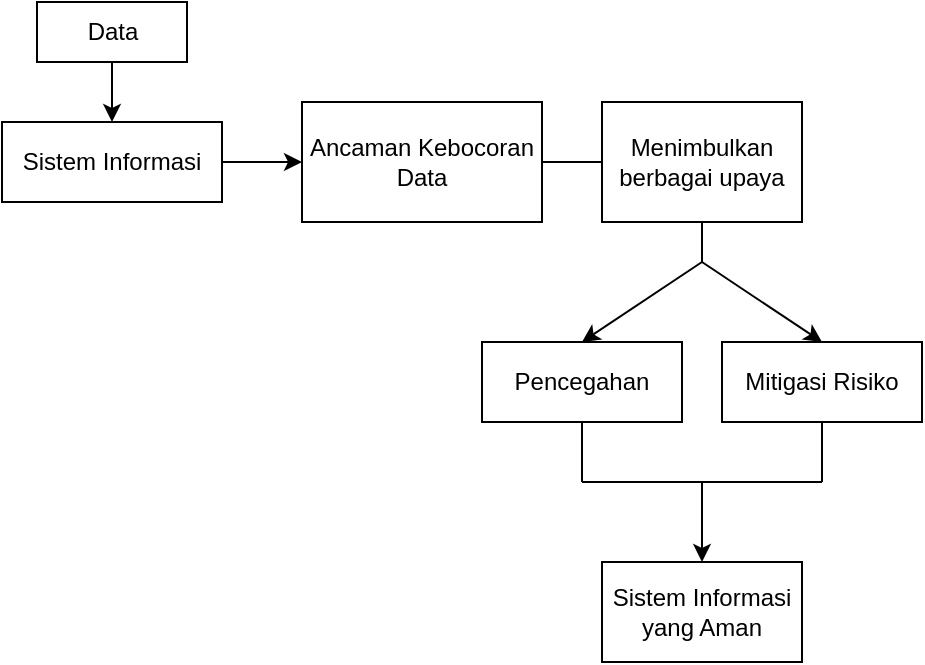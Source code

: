 <mxfile version="20.4.0" type="github">
  <diagram id="pLPMzB_FQ0jomP-fBI41" name="Page-1">
    <mxGraphModel dx="1421" dy="786" grid="1" gridSize="10" guides="1" tooltips="1" connect="1" arrows="1" fold="1" page="1" pageScale="1" pageWidth="850" pageHeight="1100" math="0" shadow="0">
      <root>
        <mxCell id="0" />
        <mxCell id="1" parent="0" />
        <mxCell id="ZlEkeOueZy00jaCgnQG3-1" value="Data" style="rectangle;whiteSpace=wrap;html=1;" vertex="1" parent="1">
          <mxGeometry x="127.5" y="170" width="75" height="30" as="geometry" />
        </mxCell>
        <mxCell id="ZlEkeOueZy00jaCgnQG3-2" value="Sistem Informasi" style="rectangle;whiteSpace=wrap;html=1;" vertex="1" parent="1">
          <mxGeometry x="110" y="230" width="110" height="40" as="geometry" />
        </mxCell>
        <mxCell id="ZlEkeOueZy00jaCgnQG3-3" value="" style="endArrow=classic;html=1;rounded=0;entryX=0.5;entryY=0;entryDx=0;entryDy=0;exitX=0.5;exitY=1;exitDx=0;exitDy=0;" edge="1" parent="1" source="ZlEkeOueZy00jaCgnQG3-1" target="ZlEkeOueZy00jaCgnQG3-2">
          <mxGeometry width="50" height="50" relative="1" as="geometry">
            <mxPoint x="160" y="320" as="sourcePoint" />
            <mxPoint x="235" y="380" as="targetPoint" />
          </mxGeometry>
        </mxCell>
        <mxCell id="ZlEkeOueZy00jaCgnQG3-7" value="Ancaman Kebocoran Data" style="rounded=0;whiteSpace=wrap;html=1;" vertex="1" parent="1">
          <mxGeometry x="260" y="220" width="120" height="60" as="geometry" />
        </mxCell>
        <mxCell id="ZlEkeOueZy00jaCgnQG3-9" value="" style="endArrow=classic;html=1;rounded=0;exitX=1;exitY=0.5;exitDx=0;exitDy=0;entryX=0;entryY=0.5;entryDx=0;entryDy=0;" edge="1" parent="1" source="ZlEkeOueZy00jaCgnQG3-2" target="ZlEkeOueZy00jaCgnQG3-7">
          <mxGeometry width="50" height="50" relative="1" as="geometry">
            <mxPoint x="320" y="410" as="sourcePoint" />
            <mxPoint x="370" y="360" as="targetPoint" />
          </mxGeometry>
        </mxCell>
        <mxCell id="ZlEkeOueZy00jaCgnQG3-12" value="Menimbulkan berbagai upaya" style="rectangle;html=1;strokeColor=default;fillColor=default;align=center;verticalAlign=middle;whiteSpace=wrap;rounded=0;" vertex="1" parent="1">
          <mxGeometry x="410" y="220" width="100" height="60" as="geometry" />
        </mxCell>
        <mxCell id="ZlEkeOueZy00jaCgnQG3-13" value="" style="endArrow=none;html=1;rounded=0;entryX=0;entryY=0.5;entryDx=0;entryDy=0;exitX=1;exitY=0.5;exitDx=0;exitDy=0;" edge="1" parent="1" source="ZlEkeOueZy00jaCgnQG3-7" target="ZlEkeOueZy00jaCgnQG3-12">
          <mxGeometry width="50" height="50" relative="1" as="geometry">
            <mxPoint x="320" y="400" as="sourcePoint" />
            <mxPoint x="370" y="350" as="targetPoint" />
          </mxGeometry>
        </mxCell>
        <mxCell id="ZlEkeOueZy00jaCgnQG3-14" value="Pencegahan" style="rounded=0;whiteSpace=wrap;html=1;" vertex="1" parent="1">
          <mxGeometry x="350" y="340" width="100" height="40" as="geometry" />
        </mxCell>
        <mxCell id="ZlEkeOueZy00jaCgnQG3-15" value="Mitigasi Risiko" style="rounded=0;whiteSpace=wrap;html=1;" vertex="1" parent="1">
          <mxGeometry x="470" y="340" width="100" height="40" as="geometry" />
        </mxCell>
        <mxCell id="ZlEkeOueZy00jaCgnQG3-18" value="" style="endArrow=none;html=1;rounded=0;exitX=0.5;exitY=1;exitDx=0;exitDy=0;" edge="1" parent="1" source="ZlEkeOueZy00jaCgnQG3-12">
          <mxGeometry width="50" height="50" relative="1" as="geometry">
            <mxPoint x="510" y="250" as="sourcePoint" />
            <mxPoint x="460" y="300" as="targetPoint" />
          </mxGeometry>
        </mxCell>
        <mxCell id="ZlEkeOueZy00jaCgnQG3-20" value="" style="endArrow=classic;html=1;rounded=0;entryX=0.5;entryY=0;entryDx=0;entryDy=0;" edge="1" parent="1" target="ZlEkeOueZy00jaCgnQG3-14">
          <mxGeometry width="50" height="50" relative="1" as="geometry">
            <mxPoint x="460" y="300" as="sourcePoint" />
            <mxPoint x="370" y="350" as="targetPoint" />
          </mxGeometry>
        </mxCell>
        <mxCell id="ZlEkeOueZy00jaCgnQG3-21" value="" style="endArrow=classic;html=1;rounded=0;entryX=0.5;entryY=0;entryDx=0;entryDy=0;" edge="1" parent="1" target="ZlEkeOueZy00jaCgnQG3-15">
          <mxGeometry width="50" height="50" relative="1" as="geometry">
            <mxPoint x="460" y="300" as="sourcePoint" />
            <mxPoint x="460" y="440" as="targetPoint" />
          </mxGeometry>
        </mxCell>
        <mxCell id="ZlEkeOueZy00jaCgnQG3-25" value="" style="endArrow=none;html=1;rounded=0;entryX=0.5;entryY=1;entryDx=0;entryDy=0;" edge="1" parent="1" target="ZlEkeOueZy00jaCgnQG3-14">
          <mxGeometry width="50" height="50" relative="1" as="geometry">
            <mxPoint x="400" y="410" as="sourcePoint" />
            <mxPoint x="370" y="350" as="targetPoint" />
          </mxGeometry>
        </mxCell>
        <mxCell id="ZlEkeOueZy00jaCgnQG3-26" value="" style="endArrow=none;html=1;rounded=0;entryX=0.5;entryY=1;entryDx=0;entryDy=0;" edge="1" parent="1" target="ZlEkeOueZy00jaCgnQG3-15">
          <mxGeometry width="50" height="50" relative="1" as="geometry">
            <mxPoint x="520" y="410" as="sourcePoint" />
            <mxPoint x="410" y="390" as="targetPoint" />
          </mxGeometry>
        </mxCell>
        <mxCell id="ZlEkeOueZy00jaCgnQG3-27" value="" style="endArrow=none;html=1;rounded=0;" edge="1" parent="1">
          <mxGeometry width="50" height="50" relative="1" as="geometry">
            <mxPoint x="520" y="410" as="sourcePoint" />
            <mxPoint x="400" y="410" as="targetPoint" />
          </mxGeometry>
        </mxCell>
        <mxCell id="ZlEkeOueZy00jaCgnQG3-28" value="" style="endArrow=classic;html=1;rounded=0;" edge="1" parent="1" target="ZlEkeOueZy00jaCgnQG3-29">
          <mxGeometry width="50" height="50" relative="1" as="geometry">
            <mxPoint x="460" y="410" as="sourcePoint" />
            <mxPoint x="460" y="440" as="targetPoint" />
          </mxGeometry>
        </mxCell>
        <mxCell id="ZlEkeOueZy00jaCgnQG3-29" value="Sistem Informasi yang Aman" style="rounded=0;whiteSpace=wrap;html=1;" vertex="1" parent="1">
          <mxGeometry x="410" y="450" width="100" height="50" as="geometry" />
        </mxCell>
      </root>
    </mxGraphModel>
  </diagram>
</mxfile>
